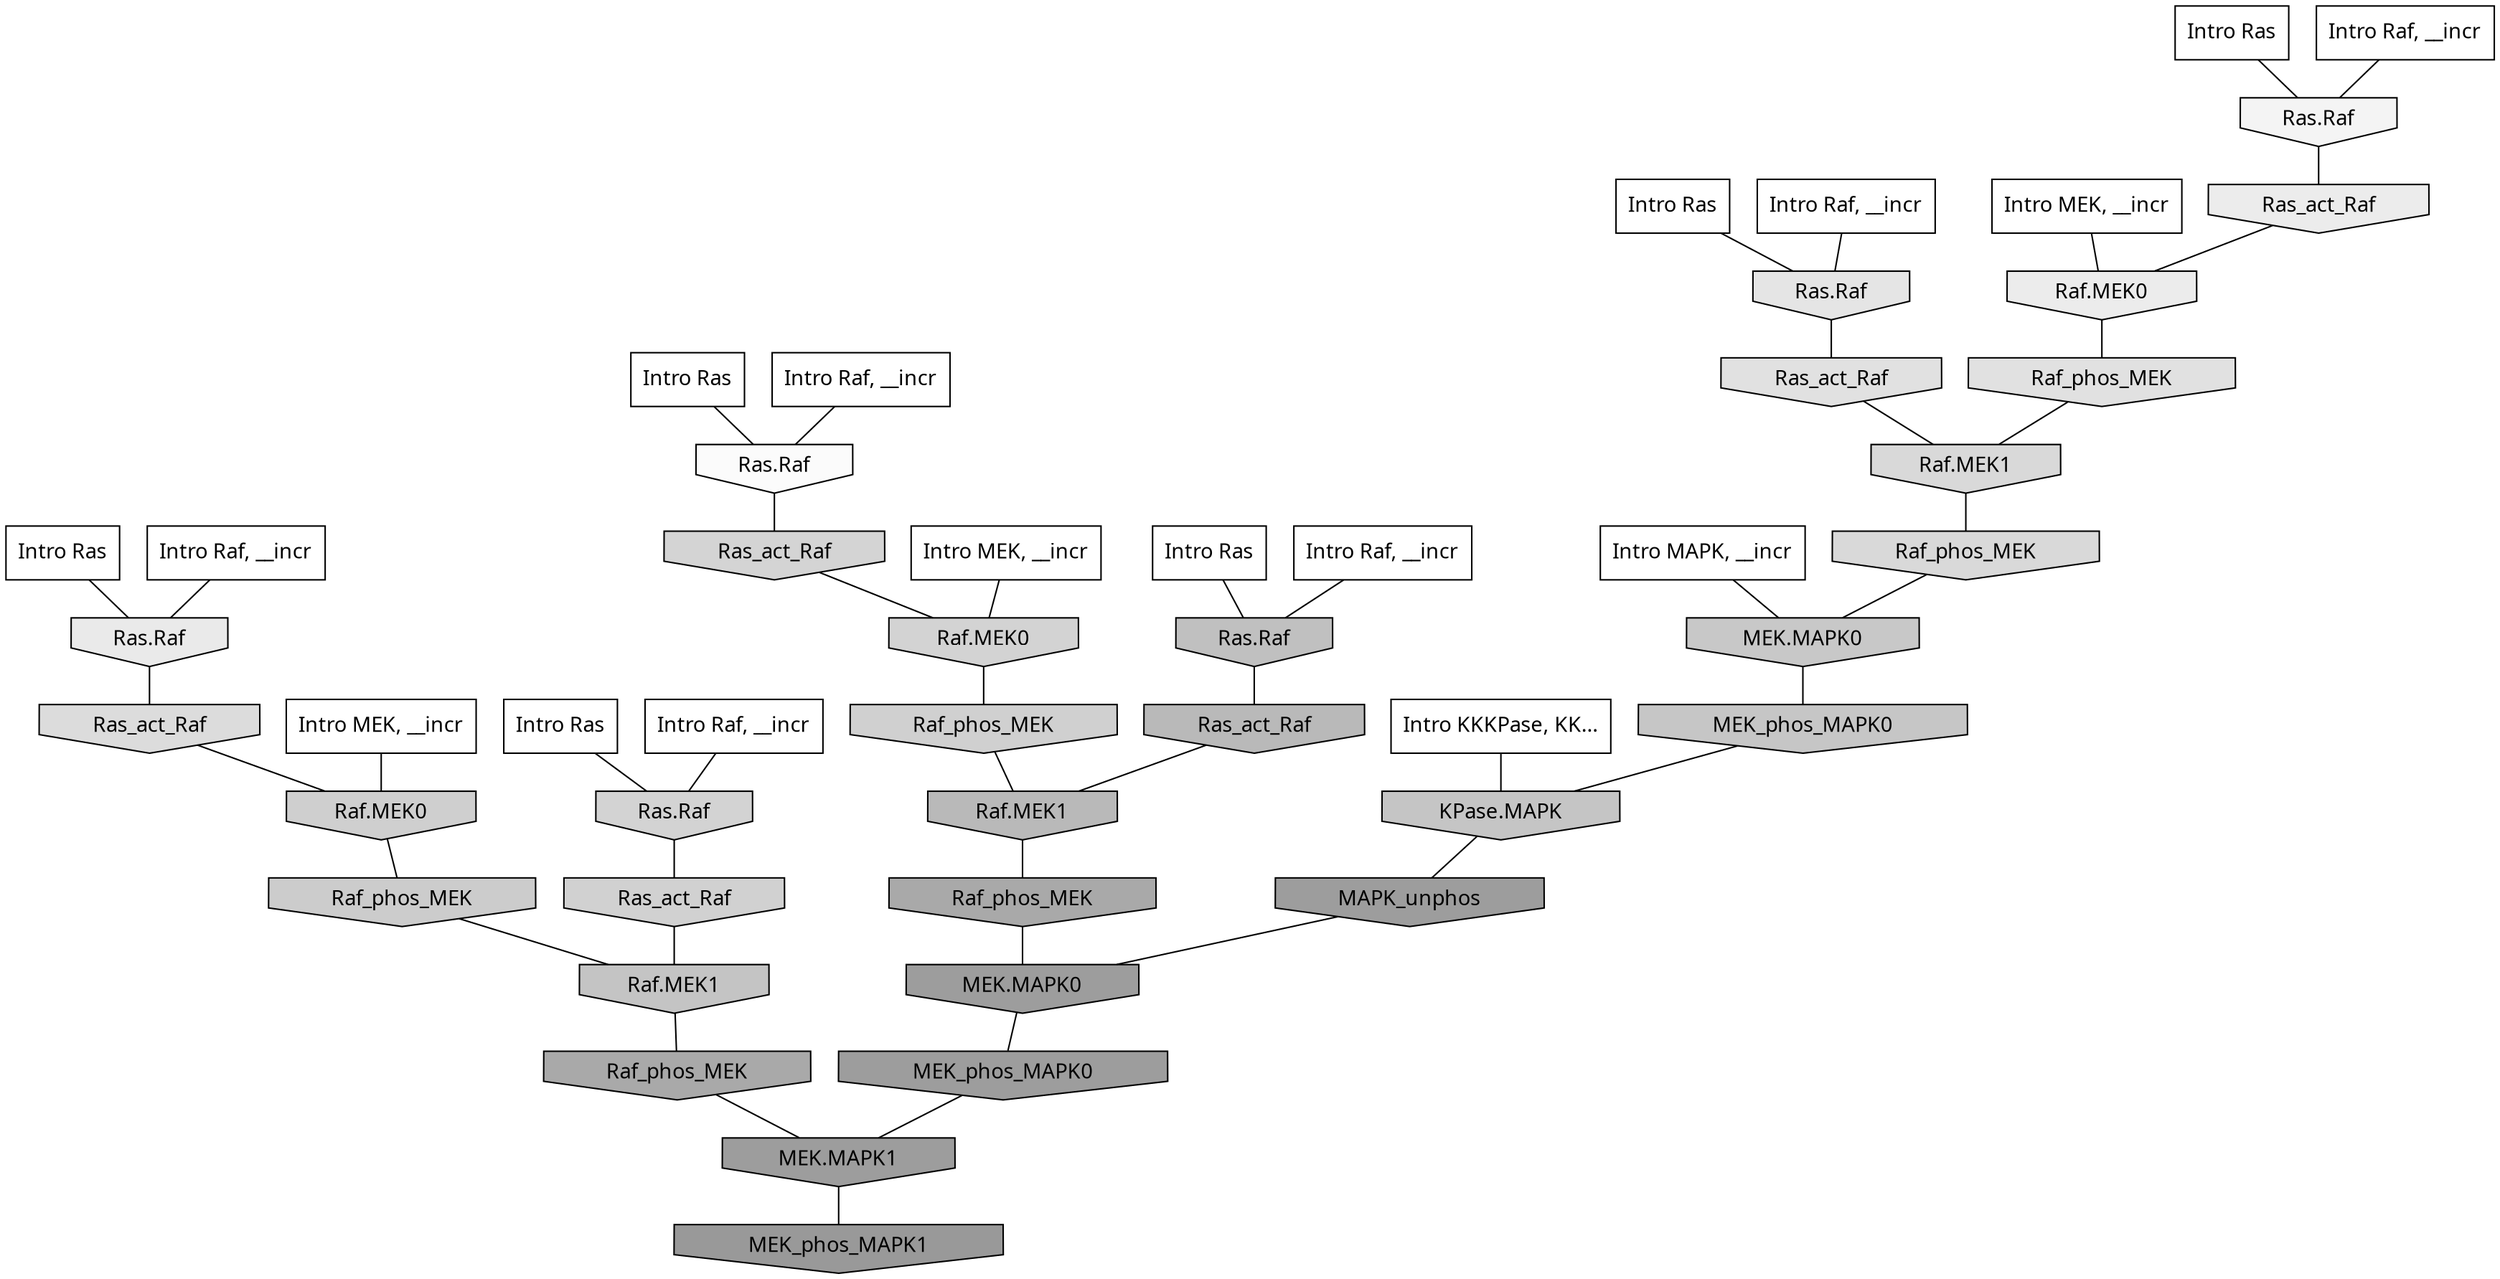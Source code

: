 digraph G{
  rankdir="TB";
  ranksep=0.30;
  node [fontname="CMU Serif"];
  edge [fontname="CMU Serif"];
  
  5 [label="Intro Ras", shape=rectangle, style=filled, fillcolor="0.000 0.000 1.000"]
  
  8 [label="Intro Ras", shape=rectangle, style=filled, fillcolor="0.000 0.000 1.000"]
  
  9 [label="Intro Ras", shape=rectangle, style=filled, fillcolor="0.000 0.000 1.000"]
  
  10 [label="Intro Ras", shape=rectangle, style=filled, fillcolor="0.000 0.000 1.000"]
  
  44 [label="Intro Ras", shape=rectangle, style=filled, fillcolor="0.000 0.000 1.000"]
  
  98 [label="Intro Ras", shape=rectangle, style=filled, fillcolor="0.000 0.000 1.000"]
  
  208 [label="Intro Raf, __incr", shape=rectangle, style=filled, fillcolor="0.000 0.000 1.000"]
  
  392 [label="Intro Raf, __incr", shape=rectangle, style=filled, fillcolor="0.000 0.000 1.000"]
  
  414 [label="Intro Raf, __incr", shape=rectangle, style=filled, fillcolor="0.000 0.000 1.000"]
  
  534 [label="Intro Raf, __incr", shape=rectangle, style=filled, fillcolor="0.000 0.000 1.000"]
  
  597 [label="Intro Raf, __incr", shape=rectangle, style=filled, fillcolor="0.000 0.000 1.000"]
  
  884 [label="Intro Raf, __incr", shape=rectangle, style=filled, fillcolor="0.000 0.000 1.000"]
  
  1316 [label="Intro MEK, __incr", shape=rectangle, style=filled, fillcolor="0.000 0.000 1.000"]
  
  1870 [label="Intro MEK, __incr", shape=rectangle, style=filled, fillcolor="0.000 0.000 1.000"]
  
  1944 [label="Intro MEK, __incr", shape=rectangle, style=filled, fillcolor="0.000 0.000 1.000"]
  
  2743 [label="Intro MAPK, __incr", shape=rectangle, style=filled, fillcolor="0.000 0.000 1.000"]
  
  3189 [label="Intro KKKPase, KK...", shape=rectangle, style=filled, fillcolor="0.000 0.000 1.000"]
  
  3453 [label="Ras.Raf", shape=invhouse, style=filled, fillcolor="0.000 0.000 0.981"]
  
  3752 [label="Ras.Raf", shape=invhouse, style=filled, fillcolor="0.000 0.000 0.954"]
  
  4331 [label="Ras_act_Raf", shape=invhouse, style=filled, fillcolor="0.000 0.000 0.922"]
  
  4333 [label="Raf.MEK0", shape=invhouse, style=filled, fillcolor="0.000 0.000 0.922"]
  
  4450 [label="Ras.Raf", shape=invhouse, style=filled, fillcolor="0.000 0.000 0.917"]
  
  4883 [label="Ras.Raf", shape=invhouse, style=filled, fillcolor="0.000 0.000 0.895"]
  
  5152 [label="Ras_act_Raf", shape=invhouse, style=filled, fillcolor="0.000 0.000 0.882"]
  
  5163 [label="Raf_phos_MEK", shape=invhouse, style=filled, fillcolor="0.000 0.000 0.881"]
  
  5596 [label="Ras_act_Raf", shape=invhouse, style=filled, fillcolor="0.000 0.000 0.861"]
  
  5885 [label="Raf.MEK1", shape=invhouse, style=filled, fillcolor="0.000 0.000 0.850"]
  
  5936 [label="Raf_phos_MEK", shape=invhouse, style=filled, fillcolor="0.000 0.000 0.848"]
  
  6419 [label="Ras_act_Raf", shape=invhouse, style=filled, fillcolor="0.000 0.000 0.830"]
  
  6549 [label="Ras.Raf", shape=invhouse, style=filled, fillcolor="0.000 0.000 0.826"]
  
  6562 [label="Raf.MEK0", shape=invhouse, style=filled, fillcolor="0.000 0.000 0.825"]
  
  6770 [label="Ras_act_Raf", shape=invhouse, style=filled, fillcolor="0.000 0.000 0.819"]
  
  6881 [label="Raf_phos_MEK", shape=invhouse, style=filled, fillcolor="0.000 0.000 0.816"]
  
  7040 [label="Raf.MEK0", shape=invhouse, style=filled, fillcolor="0.000 0.000 0.811"]
  
  7618 [label="Raf_phos_MEK", shape=invhouse, style=filled, fillcolor="0.000 0.000 0.797"]
  
  8215 [label="MEK.MAPK0", shape=invhouse, style=filled, fillcolor="0.000 0.000 0.783"]
  
  8457 [label="MEK_phos_MAPK0", shape=invhouse, style=filled, fillcolor="0.000 0.000 0.777"]
  
  8673 [label="KPase.MAPK", shape=invhouse, style=filled, fillcolor="0.000 0.000 0.772"]
  
  8823 [label="Raf.MEK1", shape=invhouse, style=filled, fillcolor="0.000 0.000 0.767"]
  
  9661 [label="Ras.Raf", shape=invhouse, style=filled, fillcolor="0.000 0.000 0.752"]
  
  11367 [label="Ras_act_Raf", shape=invhouse, style=filled, fillcolor="0.000 0.000 0.724"]
  
  11379 [label="Raf.MEK1", shape=invhouse, style=filled, fillcolor="0.000 0.000 0.724"]
  
  16102 [label="Raf_phos_MEK", shape=invhouse, style=filled, fillcolor="0.000 0.000 0.663"]
  
  16167 [label="Raf_phos_MEK", shape=invhouse, style=filled, fillcolor="0.000 0.000 0.662"]
  
  18107 [label="MAPK_unphos", shape=invhouse, style=filled, fillcolor="0.000 0.000 0.615"]
  
  18111 [label="MEK.MAPK0", shape=invhouse, style=filled, fillcolor="0.000 0.000 0.615"]
  
  18126 [label="MEK_phos_MAPK0", shape=invhouse, style=filled, fillcolor="0.000 0.000 0.614"]
  
  18130 [label="MEK.MAPK1", shape=invhouse, style=filled, fillcolor="0.000 0.000 0.614"]
  
  18579 [label="MEK_phos_MAPK1", shape=invhouse, style=filled, fillcolor="0.000 0.000 0.600"]
  
  
  18130 -> 18579 [dir=none, color="0.000 0.000 0.000"] 
  18126 -> 18130 [dir=none, color="0.000 0.000 0.000"] 
  18111 -> 18126 [dir=none, color="0.000 0.000 0.000"] 
  18107 -> 18111 [dir=none, color="0.000 0.000 0.000"] 
  16167 -> 18130 [dir=none, color="0.000 0.000 0.000"] 
  16102 -> 18111 [dir=none, color="0.000 0.000 0.000"] 
  11379 -> 16102 [dir=none, color="0.000 0.000 0.000"] 
  11367 -> 11379 [dir=none, color="0.000 0.000 0.000"] 
  9661 -> 11367 [dir=none, color="0.000 0.000 0.000"] 
  8823 -> 16167 [dir=none, color="0.000 0.000 0.000"] 
  8673 -> 18107 [dir=none, color="0.000 0.000 0.000"] 
  8457 -> 8673 [dir=none, color="0.000 0.000 0.000"] 
  8215 -> 8457 [dir=none, color="0.000 0.000 0.000"] 
  7618 -> 8823 [dir=none, color="0.000 0.000 0.000"] 
  7040 -> 7618 [dir=none, color="0.000 0.000 0.000"] 
  6881 -> 11379 [dir=none, color="0.000 0.000 0.000"] 
  6770 -> 8823 [dir=none, color="0.000 0.000 0.000"] 
  6562 -> 6881 [dir=none, color="0.000 0.000 0.000"] 
  6549 -> 6770 [dir=none, color="0.000 0.000 0.000"] 
  6419 -> 6562 [dir=none, color="0.000 0.000 0.000"] 
  5936 -> 8215 [dir=none, color="0.000 0.000 0.000"] 
  5885 -> 5936 [dir=none, color="0.000 0.000 0.000"] 
  5596 -> 7040 [dir=none, color="0.000 0.000 0.000"] 
  5163 -> 5885 [dir=none, color="0.000 0.000 0.000"] 
  5152 -> 5885 [dir=none, color="0.000 0.000 0.000"] 
  4883 -> 5152 [dir=none, color="0.000 0.000 0.000"] 
  4450 -> 5596 [dir=none, color="0.000 0.000 0.000"] 
  4333 -> 5163 [dir=none, color="0.000 0.000 0.000"] 
  4331 -> 4333 [dir=none, color="0.000 0.000 0.000"] 
  3752 -> 4331 [dir=none, color="0.000 0.000 0.000"] 
  3453 -> 6419 [dir=none, color="0.000 0.000 0.000"] 
  3189 -> 8673 [dir=none, color="0.000 0.000 0.000"] 
  2743 -> 8215 [dir=none, color="0.000 0.000 0.000"] 
  1944 -> 4333 [dir=none, color="0.000 0.000 0.000"] 
  1870 -> 6562 [dir=none, color="0.000 0.000 0.000"] 
  1316 -> 7040 [dir=none, color="0.000 0.000 0.000"] 
  884 -> 4450 [dir=none, color="0.000 0.000 0.000"] 
  597 -> 6549 [dir=none, color="0.000 0.000 0.000"] 
  534 -> 3453 [dir=none, color="0.000 0.000 0.000"] 
  414 -> 3752 [dir=none, color="0.000 0.000 0.000"] 
  392 -> 4883 [dir=none, color="0.000 0.000 0.000"] 
  208 -> 9661 [dir=none, color="0.000 0.000 0.000"] 
  98 -> 4883 [dir=none, color="0.000 0.000 0.000"] 
  44 -> 3752 [dir=none, color="0.000 0.000 0.000"] 
  10 -> 4450 [dir=none, color="0.000 0.000 0.000"] 
  9 -> 6549 [dir=none, color="0.000 0.000 0.000"] 
  8 -> 9661 [dir=none, color="0.000 0.000 0.000"] 
  5 -> 3453 [dir=none, color="0.000 0.000 0.000"] 
  
  }
